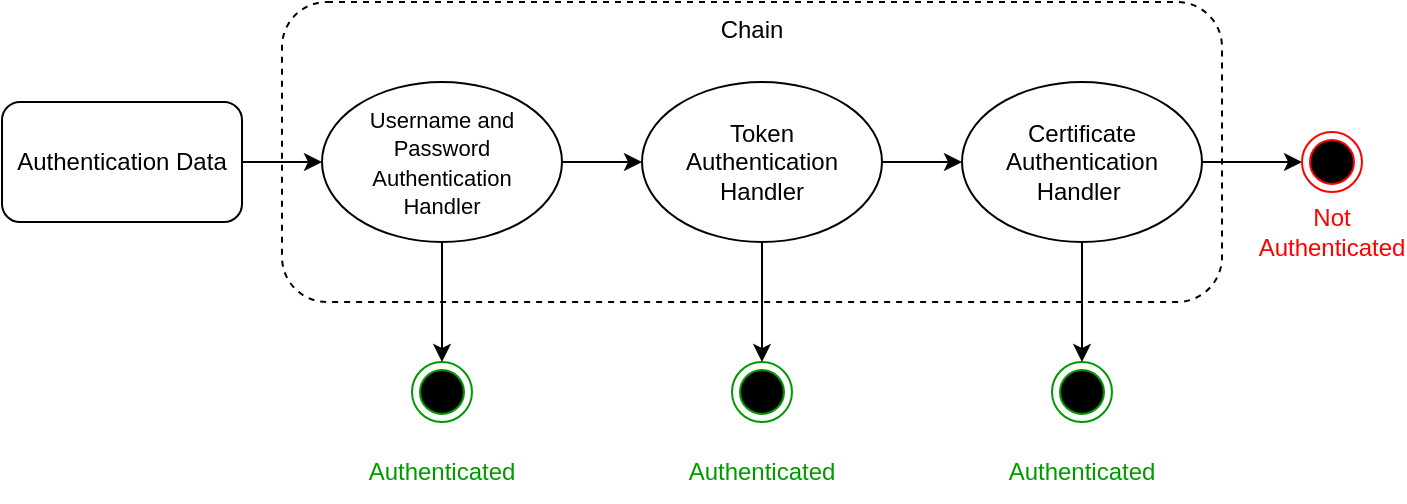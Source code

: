 <mxfile version="21.2.8" type="device">
  <diagram id="C5RBs43oDa-KdzZeNtuy" name="Page-1">
    <mxGraphModel dx="1195" dy="703" grid="1" gridSize="10" guides="1" tooltips="1" connect="1" arrows="1" fold="1" page="1" pageScale="1" pageWidth="827" pageHeight="1169" math="0" shadow="0">
      <root>
        <mxCell id="WIyWlLk6GJQsqaUBKTNV-0" />
        <mxCell id="WIyWlLk6GJQsqaUBKTNV-1" parent="WIyWlLk6GJQsqaUBKTNV-0" />
        <mxCell id="5DvuVp1mJPWHZqYnp3pr-7" value="Chain" style="rounded=1;whiteSpace=wrap;html=1;dashed=1;verticalAlign=top;align=center;" parent="WIyWlLk6GJQsqaUBKTNV-1" vertex="1">
          <mxGeometry x="220" y="30" width="470" height="150" as="geometry" />
        </mxCell>
        <mxCell id="5DvuVp1mJPWHZqYnp3pr-0" value="Authentication Data" style="rounded=1;whiteSpace=wrap;html=1;" parent="WIyWlLk6GJQsqaUBKTNV-1" vertex="1">
          <mxGeometry x="80" y="80" width="120" height="60" as="geometry" />
        </mxCell>
        <mxCell id="5DvuVp1mJPWHZqYnp3pr-1" value="&lt;font style=&quot;font-size: 11px;&quot;&gt;Username and Password Authentication&lt;br&gt;Handler&lt;/font&gt;" style="ellipse;whiteSpace=wrap;html=1;" parent="WIyWlLk6GJQsqaUBKTNV-1" vertex="1">
          <mxGeometry x="240" y="70" width="120" height="80" as="geometry" />
        </mxCell>
        <mxCell id="5DvuVp1mJPWHZqYnp3pr-2" value="Token &lt;br&gt;Authentication Handler" style="ellipse;whiteSpace=wrap;html=1;" parent="WIyWlLk6GJQsqaUBKTNV-1" vertex="1">
          <mxGeometry x="400" y="70" width="120" height="80" as="geometry" />
        </mxCell>
        <mxCell id="5DvuVp1mJPWHZqYnp3pr-3" value="Certificate Authentication Handler&amp;nbsp;" style="ellipse;whiteSpace=wrap;html=1;" parent="WIyWlLk6GJQsqaUBKTNV-1" vertex="1">
          <mxGeometry x="560" y="70" width="120" height="80" as="geometry" />
        </mxCell>
        <mxCell id="5DvuVp1mJPWHZqYnp3pr-4" value="" style="endArrow=classic;html=1;rounded=0;" parent="WIyWlLk6GJQsqaUBKTNV-1" source="5DvuVp1mJPWHZqYnp3pr-1" target="5DvuVp1mJPWHZqYnp3pr-2" edge="1">
          <mxGeometry width="50" height="50" relative="1" as="geometry">
            <mxPoint x="450" y="160" as="sourcePoint" />
            <mxPoint x="500" y="110" as="targetPoint" />
          </mxGeometry>
        </mxCell>
        <mxCell id="5DvuVp1mJPWHZqYnp3pr-5" value="" style="endArrow=classic;html=1;rounded=0;" parent="WIyWlLk6GJQsqaUBKTNV-1" source="5DvuVp1mJPWHZqYnp3pr-0" target="5DvuVp1mJPWHZqYnp3pr-1" edge="1">
          <mxGeometry width="50" height="50" relative="1" as="geometry">
            <mxPoint x="370" y="120" as="sourcePoint" />
            <mxPoint x="300" y="110" as="targetPoint" />
          </mxGeometry>
        </mxCell>
        <mxCell id="5DvuVp1mJPWHZqYnp3pr-6" value="" style="endArrow=classic;html=1;rounded=0;" parent="WIyWlLk6GJQsqaUBKTNV-1" source="5DvuVp1mJPWHZqYnp3pr-2" target="5DvuVp1mJPWHZqYnp3pr-3" edge="1">
          <mxGeometry width="50" height="50" relative="1" as="geometry">
            <mxPoint x="370" y="120" as="sourcePoint" />
            <mxPoint x="410" y="120" as="targetPoint" />
          </mxGeometry>
        </mxCell>
        <mxCell id="5RDTrCmamR4N2hM3DR__-0" value="" style="endArrow=classic;html=1;rounded=0;" edge="1" parent="WIyWlLk6GJQsqaUBKTNV-1" source="5DvuVp1mJPWHZqYnp3pr-1" target="5RDTrCmamR4N2hM3DR__-3">
          <mxGeometry width="50" height="50" relative="1" as="geometry">
            <mxPoint x="370" y="120" as="sourcePoint" />
            <mxPoint x="300" y="210" as="targetPoint" />
          </mxGeometry>
        </mxCell>
        <mxCell id="5RDTrCmamR4N2hM3DR__-1" value="" style="endArrow=classic;html=1;rounded=0;" edge="1" parent="WIyWlLk6GJQsqaUBKTNV-1" source="5DvuVp1mJPWHZqYnp3pr-2" target="5RDTrCmamR4N2hM3DR__-4">
          <mxGeometry width="50" height="50" relative="1" as="geometry">
            <mxPoint x="310" y="160" as="sourcePoint" />
            <mxPoint x="460" y="210" as="targetPoint" />
          </mxGeometry>
        </mxCell>
        <mxCell id="5RDTrCmamR4N2hM3DR__-2" value="" style="endArrow=classic;html=1;rounded=0;" edge="1" parent="WIyWlLk6GJQsqaUBKTNV-1" source="5DvuVp1mJPWHZqYnp3pr-3" target="5RDTrCmamR4N2hM3DR__-5">
          <mxGeometry width="50" height="50" relative="1" as="geometry">
            <mxPoint x="469" y="160" as="sourcePoint" />
            <mxPoint x="620" y="210" as="targetPoint" />
          </mxGeometry>
        </mxCell>
        <mxCell id="5RDTrCmamR4N2hM3DR__-3" value="" style="ellipse;html=1;shape=endState;fillColor=#000000;strokeColor=#009900;" vertex="1" parent="WIyWlLk6GJQsqaUBKTNV-1">
          <mxGeometry x="285" y="210" width="30" height="30" as="geometry" />
        </mxCell>
        <mxCell id="5RDTrCmamR4N2hM3DR__-4" value="" style="ellipse;html=1;shape=endState;fillColor=#000000;strokeColor=#009900;" vertex="1" parent="WIyWlLk6GJQsqaUBKTNV-1">
          <mxGeometry x="445" y="210" width="30" height="30" as="geometry" />
        </mxCell>
        <mxCell id="5RDTrCmamR4N2hM3DR__-5" value="" style="ellipse;html=1;shape=endState;fillColor=#000000;strokeColor=#009900;" vertex="1" parent="WIyWlLk6GJQsqaUBKTNV-1">
          <mxGeometry x="605" y="210" width="30" height="30" as="geometry" />
        </mxCell>
        <mxCell id="5RDTrCmamR4N2hM3DR__-6" value="Authenticated" style="text;html=1;strokeColor=none;fillColor=none;align=center;verticalAlign=middle;whiteSpace=wrap;rounded=0;fontColor=#009900;" vertex="1" parent="WIyWlLk6GJQsqaUBKTNV-1">
          <mxGeometry x="270" y="250" width="60" height="30" as="geometry" />
        </mxCell>
        <mxCell id="5RDTrCmamR4N2hM3DR__-7" value="Authenticated" style="text;html=1;strokeColor=none;fillColor=none;align=center;verticalAlign=middle;whiteSpace=wrap;rounded=0;fontColor=#009900;" vertex="1" parent="WIyWlLk6GJQsqaUBKTNV-1">
          <mxGeometry x="430" y="250" width="60" height="30" as="geometry" />
        </mxCell>
        <mxCell id="5RDTrCmamR4N2hM3DR__-8" value="Authenticated" style="text;html=1;strokeColor=none;fillColor=none;align=center;verticalAlign=middle;whiteSpace=wrap;rounded=0;fontColor=#009900;" vertex="1" parent="WIyWlLk6GJQsqaUBKTNV-1">
          <mxGeometry x="590" y="250" width="60" height="30" as="geometry" />
        </mxCell>
        <mxCell id="5RDTrCmamR4N2hM3DR__-9" value="" style="endArrow=classic;html=1;rounded=0;" edge="1" parent="WIyWlLk6GJQsqaUBKTNV-1" source="5DvuVp1mJPWHZqYnp3pr-3" target="5RDTrCmamR4N2hM3DR__-10">
          <mxGeometry width="50" height="50" relative="1" as="geometry">
            <mxPoint x="630" y="160" as="sourcePoint" />
            <mxPoint x="730" y="110" as="targetPoint" />
          </mxGeometry>
        </mxCell>
        <mxCell id="5RDTrCmamR4N2hM3DR__-10" value="" style="ellipse;html=1;shape=endState;fillColor=#000000;strokeColor=#ff0000;" vertex="1" parent="WIyWlLk6GJQsqaUBKTNV-1">
          <mxGeometry x="730" y="95" width="30" height="30" as="geometry" />
        </mxCell>
        <mxCell id="5RDTrCmamR4N2hM3DR__-12" value="Not&lt;br&gt;Authenticated" style="text;html=1;strokeColor=none;fillColor=none;align=center;verticalAlign=middle;whiteSpace=wrap;rounded=0;fontColor=#FF0000;" vertex="1" parent="WIyWlLk6GJQsqaUBKTNV-1">
          <mxGeometry x="715" y="130" width="60" height="30" as="geometry" />
        </mxCell>
      </root>
    </mxGraphModel>
  </diagram>
</mxfile>
